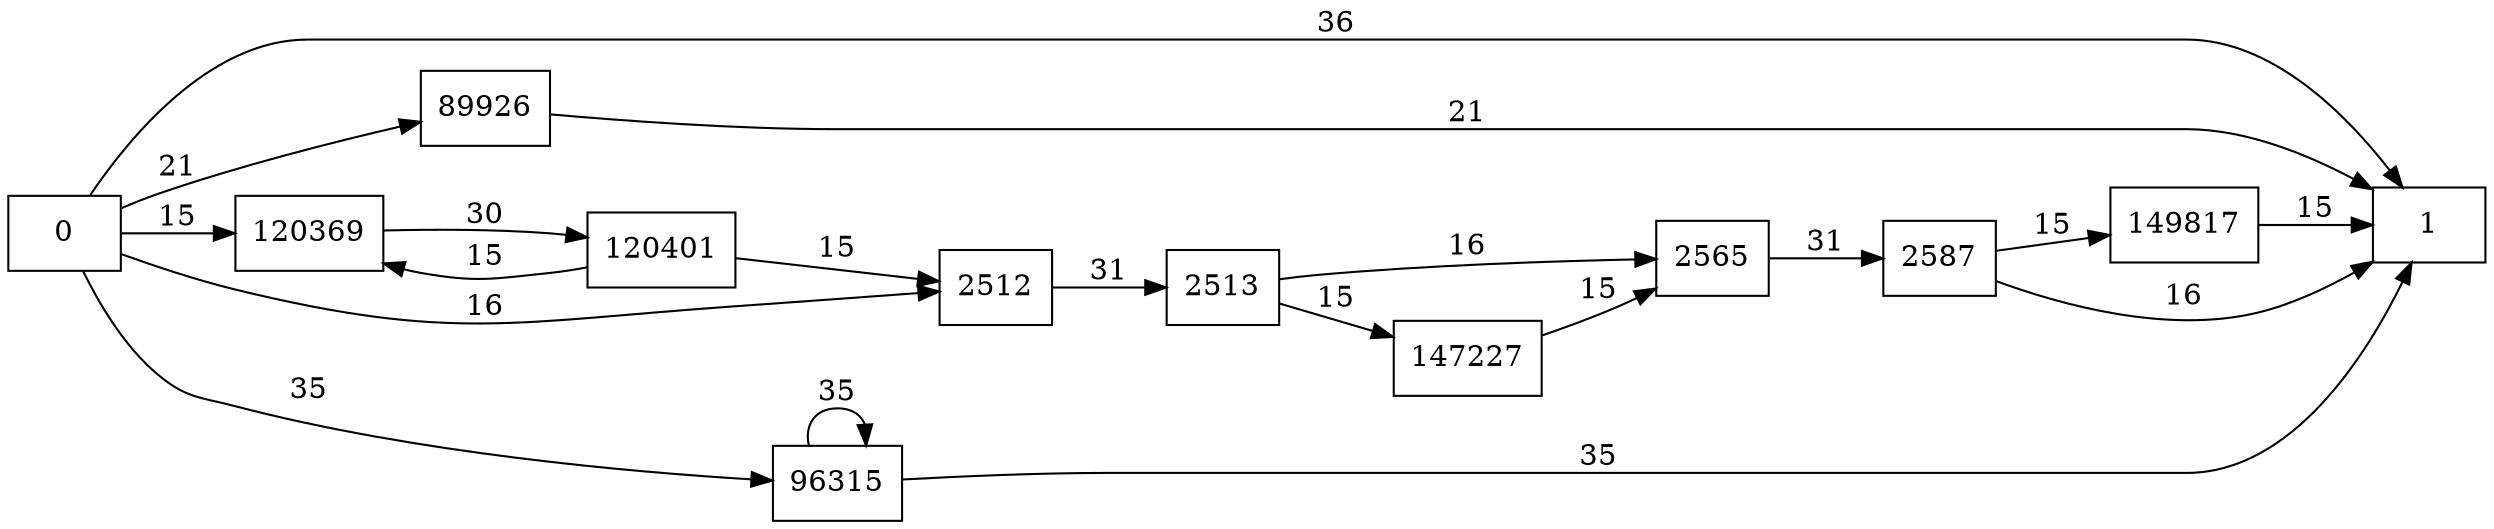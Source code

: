 digraph {
	graph [rankdir=LR]
	node [shape=rectangle]
	2512 -> 2513 [label=31]
	2513 -> 2565 [label=16]
	2513 -> 147227 [label=15]
	2565 -> 2587 [label=31]
	2587 -> 1 [label=16]
	2587 -> 149817 [label=15]
	89926 -> 1 [label=21]
	96315 -> 96315 [label=35]
	96315 -> 1 [label=35]
	120369 -> 120401 [label=30]
	120401 -> 120369 [label=15]
	120401 -> 2512 [label=15]
	147227 -> 2565 [label=15]
	149817 -> 1 [label=15]
	0 -> 2512 [label=16]
	0 -> 1 [label=36]
	0 -> 89926 [label=21]
	0 -> 96315 [label=35]
	0 -> 120369 [label=15]
}
